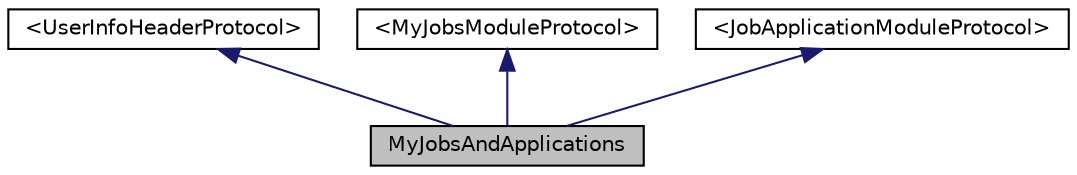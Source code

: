 digraph G
{
  edge [fontname="Helvetica",fontsize="10",labelfontname="Helvetica",labelfontsize="10"];
  node [fontname="Helvetica",fontsize="10",shape=record];
  Node1 [label="MyJobsAndApplications",height=0.2,width=0.4,color="black", fillcolor="grey75", style="filled" fontcolor="black"];
  Node2 -> Node1 [dir="back",color="midnightblue",fontsize="10",style="solid",fontname="Helvetica"];
  Node2 [label="\<UserInfoHeaderProtocol\>",height=0.2,width=0.4,color="black", fillcolor="white", style="filled",URL="$protocol_user_info_header_protocol-p.html"];
  Node3 -> Node1 [dir="back",color="midnightblue",fontsize="10",style="solid",fontname="Helvetica"];
  Node3 [label="\<MyJobsModuleProtocol\>",height=0.2,width=0.4,color="black", fillcolor="white", style="filled",URL="$protocol_my_jobs_module_protocol-p.html"];
  Node4 -> Node1 [dir="back",color="midnightblue",fontsize="10",style="solid",fontname="Helvetica"];
  Node4 [label="\<JobApplicationModuleProtocol\>",height=0.2,width=0.4,color="black", fillcolor="white", style="filled",URL="$protocol_job_application_module_protocol-p.html"];
}
